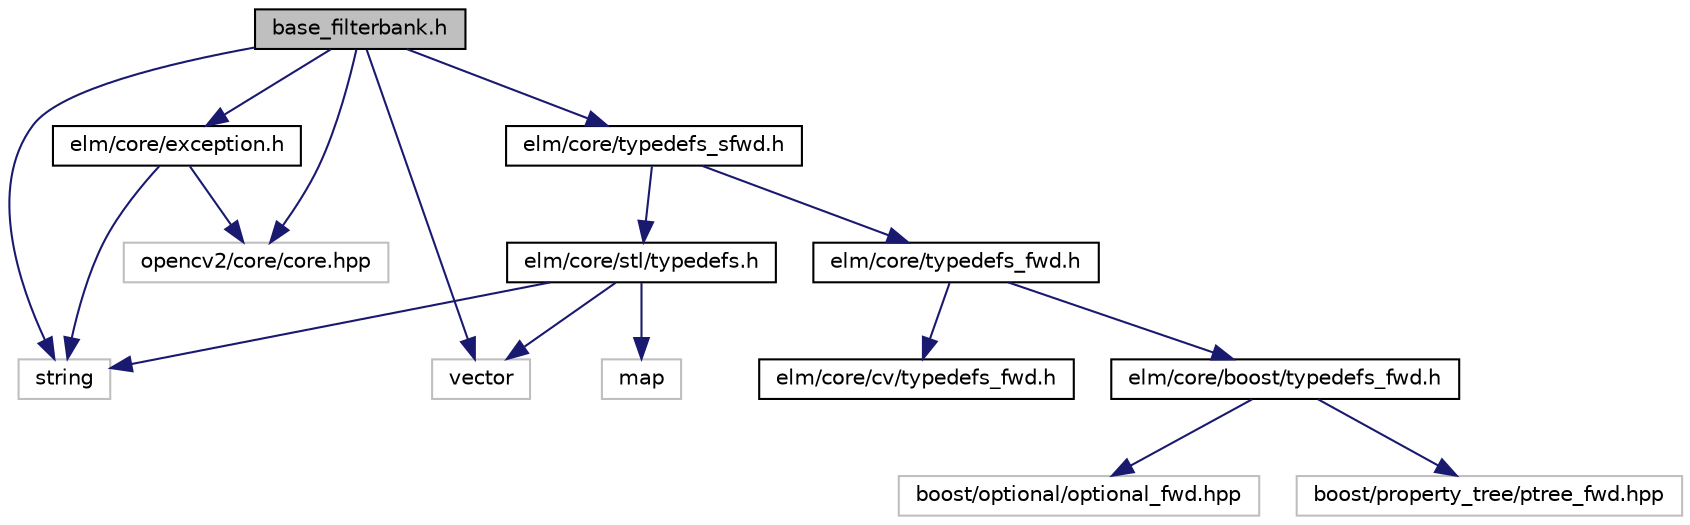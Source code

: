 digraph G
{
  edge [fontname="Helvetica",fontsize="10",labelfontname="Helvetica",labelfontsize="10"];
  node [fontname="Helvetica",fontsize="10",shape=record];
  Node1 [label="base_filterbank.h",height=0.2,width=0.4,color="black", fillcolor="grey75", style="filled" fontcolor="black"];
  Node1 -> Node2 [color="midnightblue",fontsize="10",style="solid",fontname="Helvetica"];
  Node2 [label="string",height=0.2,width=0.4,color="grey75", fillcolor="white", style="filled"];
  Node1 -> Node3 [color="midnightblue",fontsize="10",style="solid",fontname="Helvetica"];
  Node3 [label="vector",height=0.2,width=0.4,color="grey75", fillcolor="white", style="filled"];
  Node1 -> Node4 [color="midnightblue",fontsize="10",style="solid",fontname="Helvetica"];
  Node4 [label="opencv2/core/core.hpp",height=0.2,width=0.4,color="grey75", fillcolor="white", style="filled"];
  Node1 -> Node5 [color="midnightblue",fontsize="10",style="solid",fontname="Helvetica"];
  Node5 [label="elm/core/exception.h",height=0.2,width=0.4,color="black", fillcolor="white", style="filled",URL="$exception_8h.html"];
  Node5 -> Node2 [color="midnightblue",fontsize="10",style="solid",fontname="Helvetica"];
  Node5 -> Node4 [color="midnightblue",fontsize="10",style="solid",fontname="Helvetica"];
  Node1 -> Node6 [color="midnightblue",fontsize="10",style="solid",fontname="Helvetica"];
  Node6 [label="elm/core/typedefs_sfwd.h",height=0.2,width=0.4,color="black", fillcolor="white", style="filled",URL="$typedefs__sfwd_8h.html"];
  Node6 -> Node7 [color="midnightblue",fontsize="10",style="solid",fontname="Helvetica"];
  Node7 [label="elm/core/typedefs_fwd.h",height=0.2,width=0.4,color="black", fillcolor="white", style="filled",URL="$typedefs__fwd_8h.html"];
  Node7 -> Node8 [color="midnightblue",fontsize="10",style="solid",fontname="Helvetica"];
  Node8 [label="elm/core/boost/typedefs_fwd.h",height=0.2,width=0.4,color="black", fillcolor="white", style="filled",URL="$boost_2typedefs__fwd_8h.html"];
  Node8 -> Node9 [color="midnightblue",fontsize="10",style="solid",fontname="Helvetica"];
  Node9 [label="boost/optional/optional_fwd.hpp",height=0.2,width=0.4,color="grey75", fillcolor="white", style="filled"];
  Node8 -> Node10 [color="midnightblue",fontsize="10",style="solid",fontname="Helvetica"];
  Node10 [label="boost/property_tree/ptree_fwd.hpp",height=0.2,width=0.4,color="grey75", fillcolor="white", style="filled"];
  Node7 -> Node11 [color="midnightblue",fontsize="10",style="solid",fontname="Helvetica"];
  Node11 [label="elm/core/cv/typedefs_fwd.h",height=0.2,width=0.4,color="black", fillcolor="white", style="filled",URL="$cv_2typedefs__fwd_8h.html"];
  Node6 -> Node12 [color="midnightblue",fontsize="10",style="solid",fontname="Helvetica"];
  Node12 [label="elm/core/stl/typedefs.h",height=0.2,width=0.4,color="black", fillcolor="white", style="filled",URL="$stl_2typedefs_8h.html"];
  Node12 -> Node13 [color="midnightblue",fontsize="10",style="solid",fontname="Helvetica"];
  Node13 [label="map",height=0.2,width=0.4,color="grey75", fillcolor="white", style="filled"];
  Node12 -> Node2 [color="midnightblue",fontsize="10",style="solid",fontname="Helvetica"];
  Node12 -> Node3 [color="midnightblue",fontsize="10",style="solid",fontname="Helvetica"];
}

